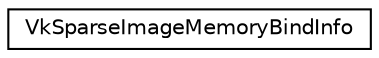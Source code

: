 digraph "Graphical Class Hierarchy"
{
 // LATEX_PDF_SIZE
  edge [fontname="Helvetica",fontsize="10",labelfontname="Helvetica",labelfontsize="10"];
  node [fontname="Helvetica",fontsize="10",shape=record];
  rankdir="LR";
  Node0 [label="VkSparseImageMemoryBindInfo",height=0.2,width=0.4,color="black", fillcolor="white", style="filled",URL="$structVkSparseImageMemoryBindInfo.html",tooltip=" "];
}
